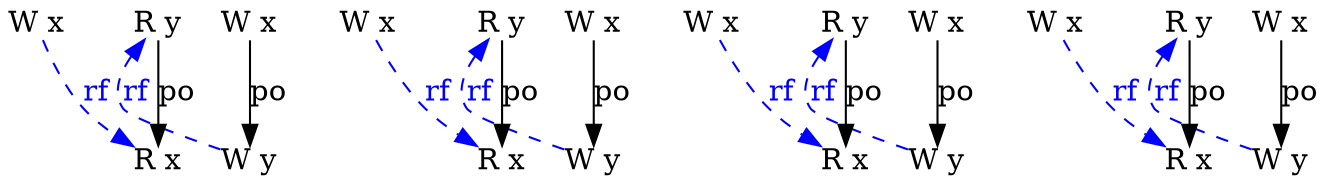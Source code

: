 digraph g {
    wx0_0 [type = W;loc = 0;th = 0;idx = 0;label = "W x";shape = plain;];
    wx0_1 [type = W;loc = 0;th = 1;idx = 0;label = "W x";shape = plain;];
    wy0_1 [type = W;loc = 1;th = 1;idx = 1;label = "W y";shape = plain;];
    ry0_2 [type = R;loc = 1;th = 2;idx = 0;label = "R y";shape = plain;];
    rx0_2 [type = R;loc = 0;th = 2;idx = 1;label = "R x";shape = plain;];
    wx0_1 -> wy0_1 [label = "po";];
    ry0_2 -> rx0_2 [label = "po";];
    wy0_1 -> ry0_2 [from_th = 1; to_th = 2; from_idx = 1; to_idx = 0; constraint = false; style = dashed; label = "rf"; fontcolor = blue; color = blue;];
    wx0_0 -> rx0_2 [from_th = 0; to_th = 2; from_idx = 0; to_idx = 1; constraint = false; style = dashed; label = "rf"; fontcolor = blue; color = blue;];
    
    wx1_0 [type = W;loc = 0;th = 3;idx = 0;label = "W x";shape = plain;];
    wx1_1 [type = W;loc = 0;th = 4;idx = 0;label = "W x";shape = plain;];
    wy1_1 [type = W;loc = 1;th = 4;idx = 1;label = "W y";shape = plain;];
    ry1_2 [type = R;loc = 1;th = 5;idx = 0;label = "R y";shape = plain;];
    rx1_2 [type = R;loc = 0;th = 5;idx = 1;label = "R x";shape = plain;];
    wx1_1 -> wy1_1 [label = "po";];
    ry1_2 -> rx1_2 [label = "po";];
    wy1_1 -> ry1_2 [from_th = 4; to_th = 5; from_idx = 1; to_idx = 0; constraint = false; style = dashed; label = "rf"; fontcolor = blue; color = blue;];
    wx1_0 -> rx1_2 [from_th = 3; to_th = 5; from_idx = 0; to_idx = 1; constraint = false; style = dashed; label = "rf"; fontcolor = blue; color = blue;];
    
    wx2_0 [type = W;loc = 0;th = 6;idx = 0;label = "W x";shape = plain;];
    wx2_1 [type = W;loc = 0;th = 7;idx = 0;label = "W x";shape = plain;];
    wy2_1 [type = W;loc = 1;th = 7;idx = 1;label = "W y";shape = plain;];
    ry2_2 [type = R;loc = 1;th = 8;idx = 0;label = "R y";shape = plain;];
    rx2_2 [type = R;loc = 0;th = 8;idx = 1;label = "R x";shape = plain;];
    wx2_1 -> wy2_1 [label = "po";];
    ry2_2 -> rx2_2 [label = "po";];
    wy2_1 -> ry2_2 [from_th = 7; to_th = 8; from_idx = 1; to_idx = 0; constraint = false; style = dashed; label = "rf"; fontcolor = blue; color = blue;];
    wx2_0 -> rx2_2 [from_th = 6; to_th = 8; from_idx = 0; to_idx = 1; constraint = false; style = dashed; label = "rf"; fontcolor = blue; color = blue;];
    
    wx3_0 [type = W;loc = 0;th = 9;idx = 0;label = "W x";shape = plain;];
    wx3_1 [type = W;loc = 0;th = 10;idx = 0;label = "W x";shape = plain;];
    wy3_1 [type = W;loc = 1;th = 10;idx = 1;label = "W y";shape = plain;];
    ry3_2 [type = R;loc = 1;th = 11;idx = 0;label = "R y";shape = plain;];
    rx3_2 [type = R;loc = 0;th = 11;idx = 1;label = "R x";shape = plain;];
    wx3_1 -> wy3_1 [label = "po";];
    ry3_2 -> rx3_2 [label = "po";];
    wy3_1 -> ry3_2 [from_th = 10; to_th = 11; from_idx = 1; to_idx = 0; constraint = false; style = dashed; label = "rf"; fontcolor = blue; color = blue;];
    wx3_0 -> rx3_2 [from_th = 9; to_th = 11; from_idx = 0; to_idx = 1; constraint = false; style = dashed; label = "rf"; fontcolor = blue; color = blue;];
}